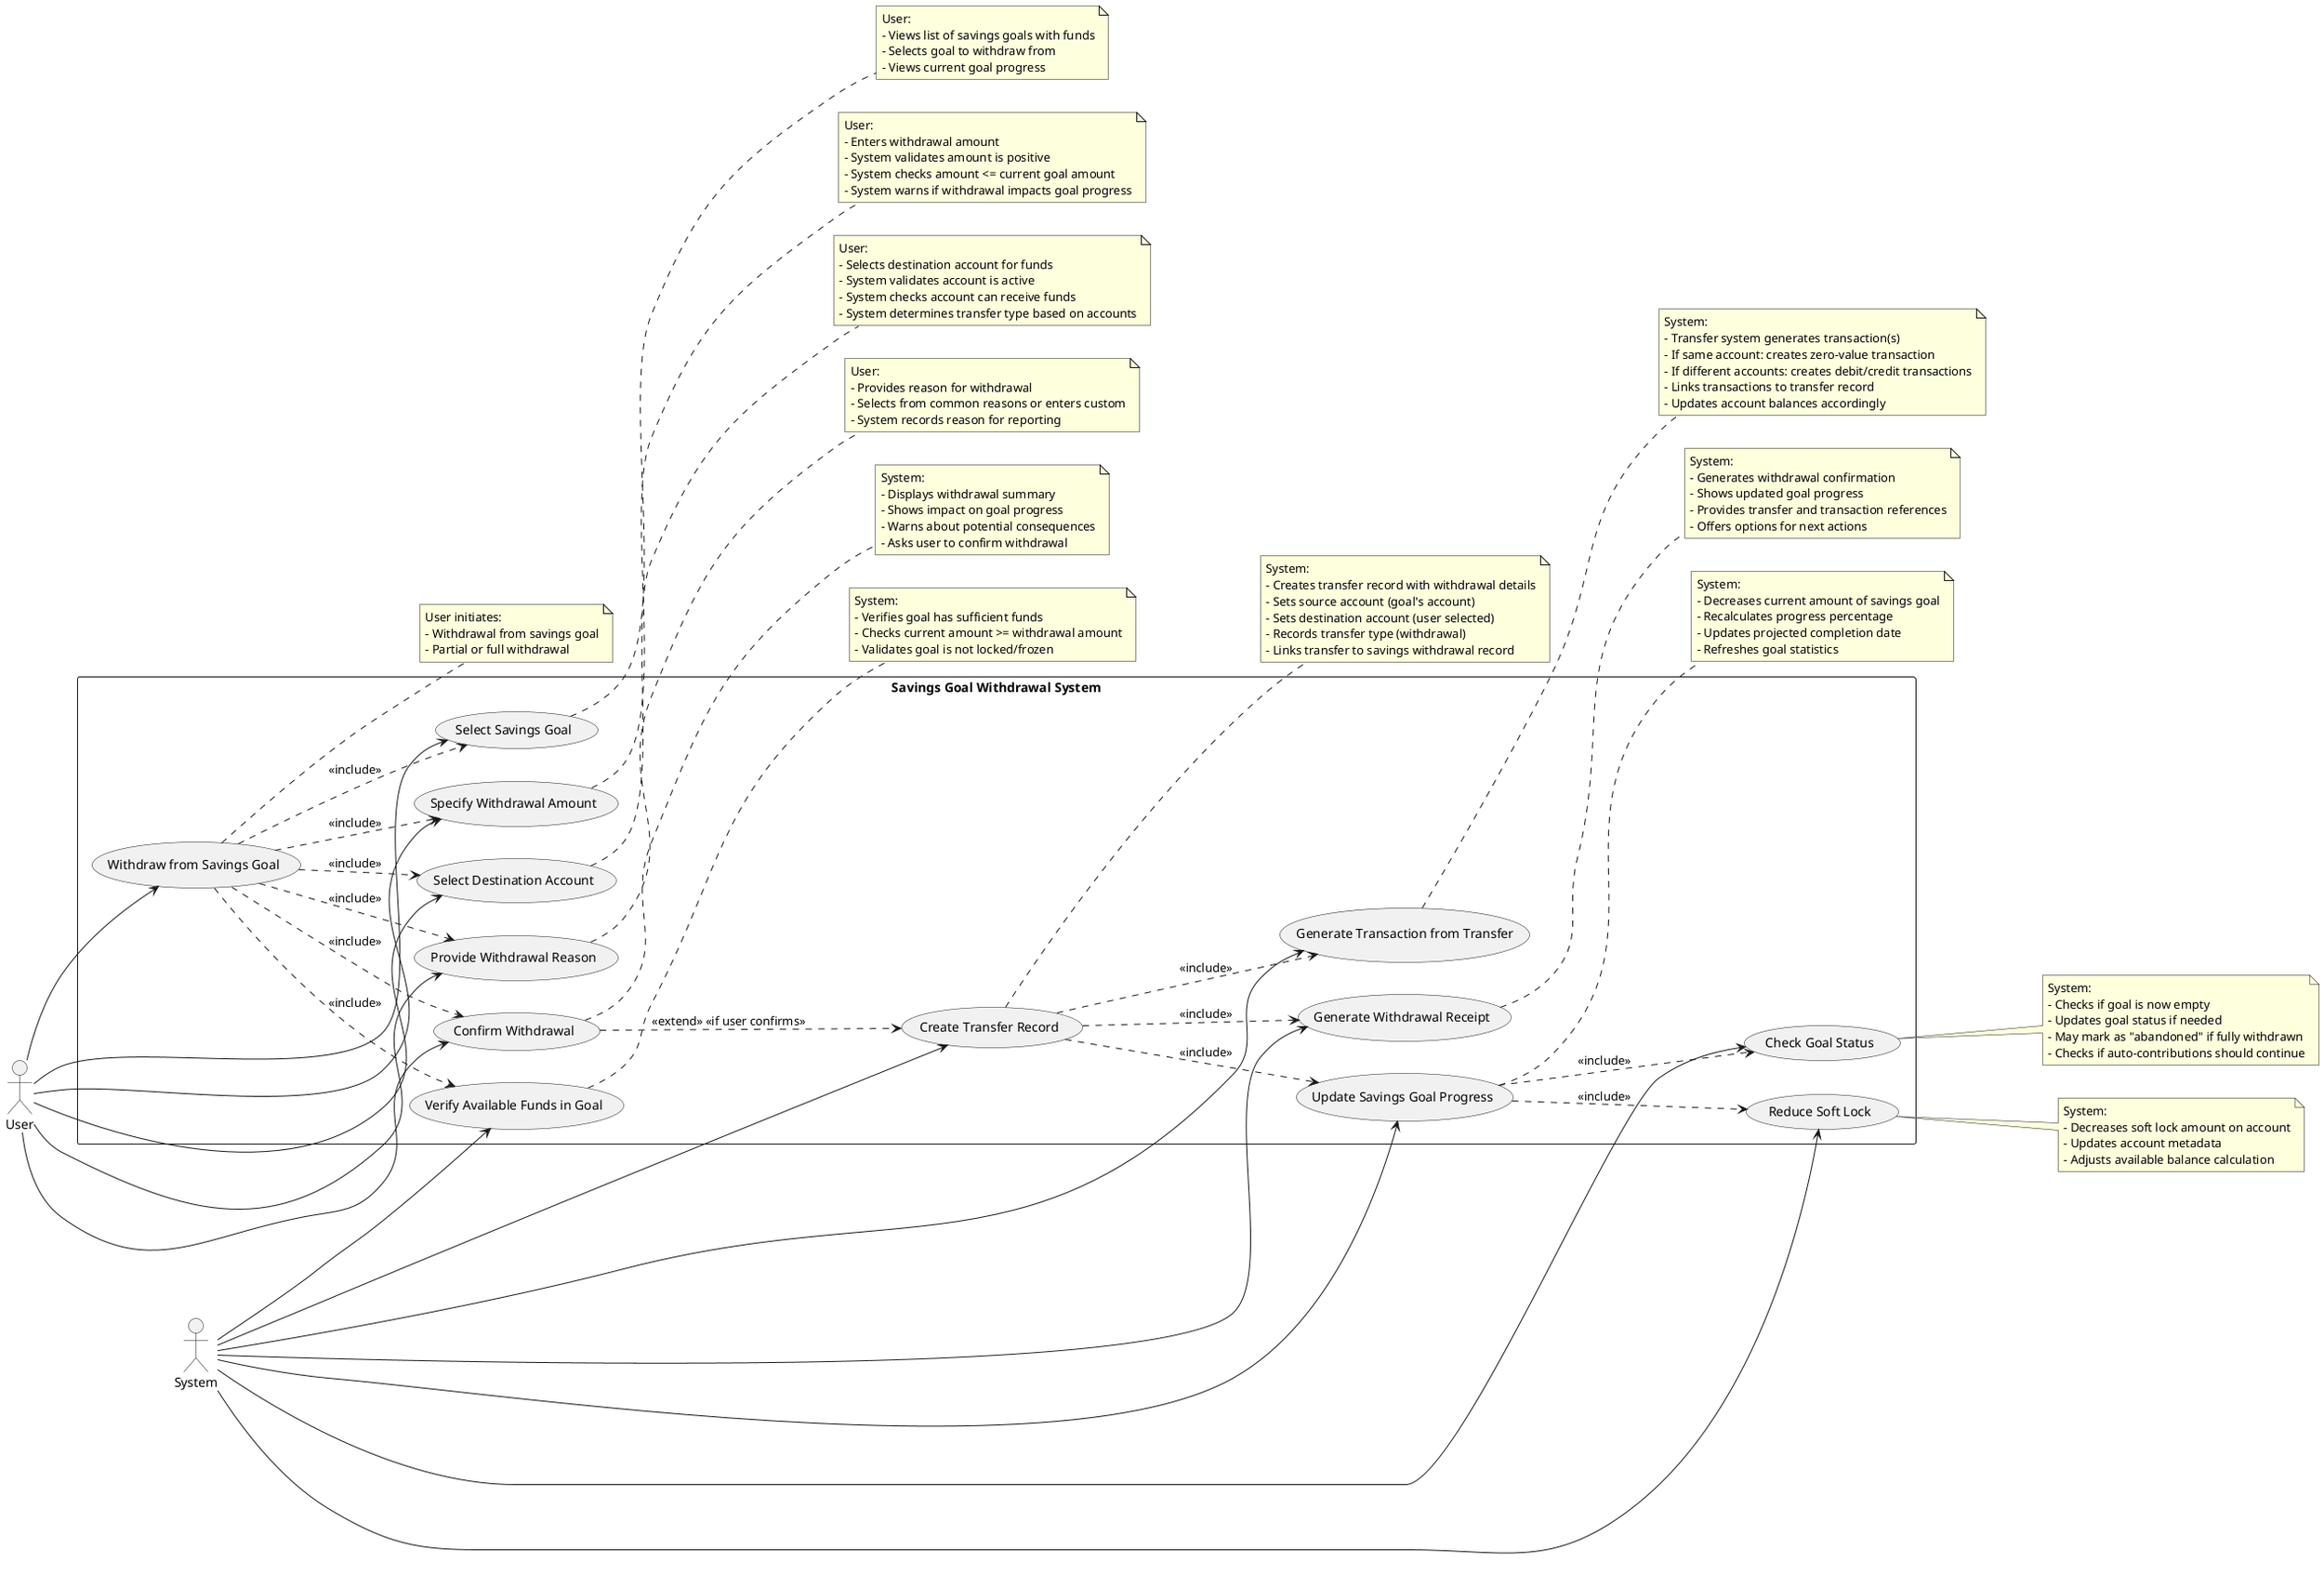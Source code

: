 /'
    Use case: User withdraws funds from a savings goal.
    Actors: User, System
    Precondition:
    - A savings goal exists and has funds available.
    - The goal is in "active" or "completed" status.
    Postcondition:
    - A transfer is created from the goal's account to the destination account.
    - The transfer generates appropriate transaction records.
    - The current amount of the savings goal is decreased.
    - The progress percentage is updated.
    - The soft lock on the account is reduced.
    - Goal status may change if fully withdrawn.
    Trigger: User initiates a withdrawal from a savings goal.
'/

@startuml
left to right direction
actor "User" as user
actor "System" as system

rectangle "Savings Goal Withdrawal System" {
  usecase "Withdraw from Savings Goal" as UC1
  usecase "Select Savings Goal" as UC2
  usecase "Specify Withdrawal Amount" as UC3
  usecase "Select Destination Account" as UC4
  usecase "Verify Available Funds in Goal" as UC5
  usecase "Provide Withdrawal Reason" as UC6
  usecase "Confirm Withdrawal" as UC7
  usecase "Create Transfer Record" as UC8
  usecase "Update Savings Goal Progress" as UC9
  usecase "Reduce Soft Lock" as UC10
  usecase "Generate Transaction from Transfer" as UC11
  usecase "Check Goal Status" as UC12
  usecase "Generate Withdrawal Receipt" as UC13
}

user --> UC1
UC1 ..> UC2 : <<include>>
UC1 ..> UC3 : <<include>>
UC1 ..> UC4 : <<include>>
UC1 ..> UC5 : <<include>>
UC1 ..> UC6 : <<include>>
UC1 ..> UC7 : <<include>>
UC7 ..> UC8 : <<extend>> <<if user confirms>>
UC8 ..> UC9 : <<include>>
UC9 ..> UC10 : <<include>>
UC8 ..> UC11 : <<include>>
UC9 ..> UC12 : <<include>>
UC8 ..> UC13 : <<include>>

user --> UC2
user --> UC3
user --> UC4
user --> UC6
user --> UC7
system --> UC5
system --> UC8
system --> UC9
system --> UC10
system --> UC11
system --> UC12
system --> UC13

note right of UC1
  User initiates:
  - Withdrawal from savings goal
  - Partial or full withdrawal
end note

note right of UC2
  User:
  - Views list of savings goals with funds
  - Selects goal to withdraw from
  - Views current goal progress
end note

note right of UC3
  User:
  - Enters withdrawal amount
  - System validates amount is positive
  - System checks amount <= current goal amount
  - System warns if withdrawal impacts goal progress
end note

note right of UC4
  User:
  - Selects destination account for funds
  - System validates account is active
  - System checks account can receive funds
  - System determines transfer type based on accounts
end note

note right of UC5
  System:
  - Verifies goal has sufficient funds
  - Checks current amount >= withdrawal amount
  - Validates goal is not locked/frozen
end note

note right of UC6
  User:
  - Provides reason for withdrawal
  - Selects from common reasons or enters custom
  - System records reason for reporting
end note

note right of UC7
  System:
  - Displays withdrawal summary
  - Shows impact on goal progress
  - Warns about potential consequences
  - Asks user to confirm withdrawal
end note

note right of UC8
  System:
  - Creates transfer record with withdrawal details
  - Sets source account (goal's account)
  - Sets destination account (user selected)
  - Records transfer type (withdrawal)
  - Links transfer to savings withdrawal record
end note

note right of UC9
  System:
  - Decreases current amount of savings goal
  - Recalculates progress percentage
  - Updates projected completion date
  - Refreshes goal statistics
end note

note right of UC10
  System:
  - Decreases soft lock amount on account
  - Updates account metadata
  - Adjusts available balance calculation
end note

note right of UC11
  System:
  - Transfer system generates transaction(s)
  - If same account: creates zero-value transaction
  - If different accounts: creates debit/credit transactions
  - Links transactions to transfer record
  - Updates account balances accordingly
end note

note right of UC12
  System:
  - Checks if goal is now empty
  - Updates goal status if needed
  - May mark as "abandoned" if fully withdrawn
  - Checks if auto-contributions should continue
end note

note right of UC13
  System:
  - Generates withdrawal confirmation
  - Shows updated goal progress
  - Provides transfer and transaction references
  - Offers options for next actions
end note

@enduml